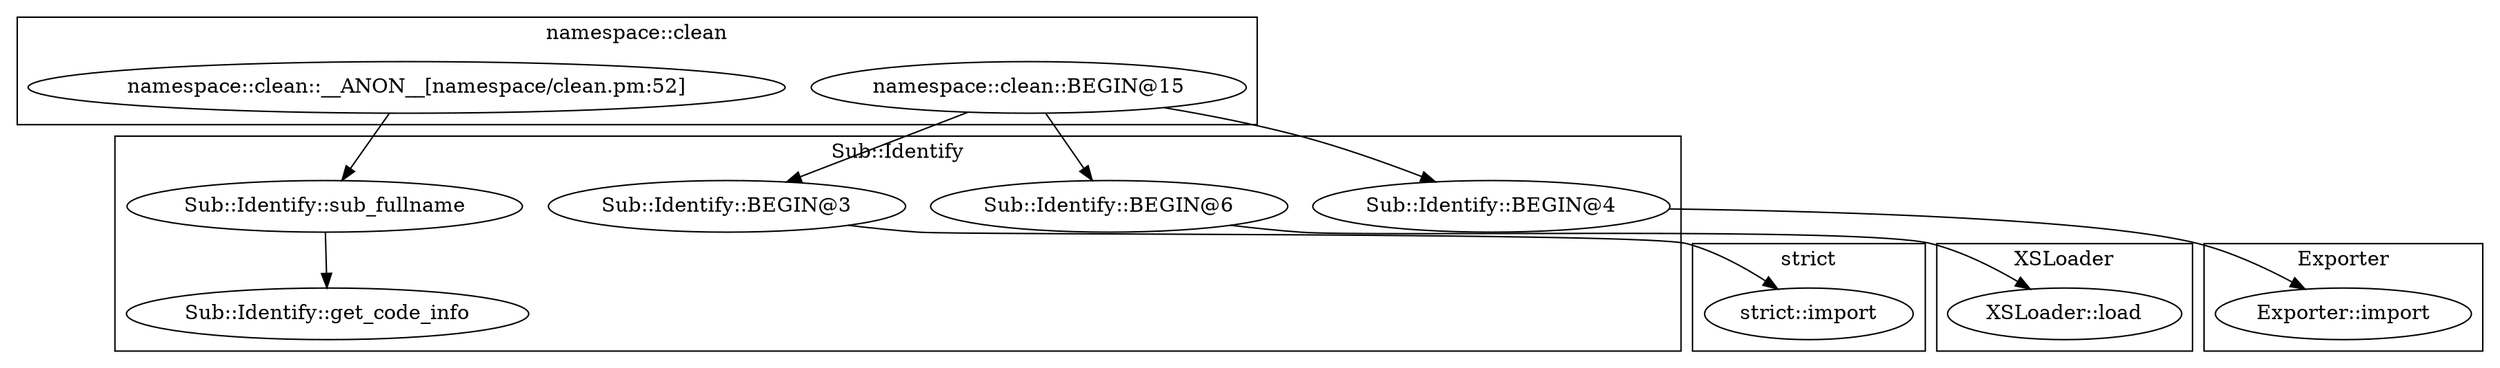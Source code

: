 digraph {
graph [overlap=false]
subgraph cluster_Sub_Identify {
	label="Sub::Identify";
	"Sub::Identify::BEGIN@3";
	"Sub::Identify::get_code_info";
	"Sub::Identify::sub_fullname";
	"Sub::Identify::BEGIN@6";
	"Sub::Identify::BEGIN@4";
}
subgraph cluster_strict {
	label="strict";
	"strict::import";
}
subgraph cluster_XSLoader {
	label="XSLoader";
	"XSLoader::load";
}
subgraph cluster_Exporter {
	label="Exporter";
	"Exporter::import";
}
subgraph cluster_namespace_clean {
	label="namespace::clean";
	"namespace::clean::__ANON__[namespace/clean.pm:52]";
	"namespace::clean::BEGIN@15";
}
"namespace::clean::__ANON__[namespace/clean.pm:52]" -> "Sub::Identify::sub_fullname";
"Sub::Identify::BEGIN@4" -> "Exporter::import";
"namespace::clean::BEGIN@15" -> "Sub::Identify::BEGIN@6";
"Sub::Identify::sub_fullname" -> "Sub::Identify::get_code_info";
"namespace::clean::BEGIN@15" -> "Sub::Identify::BEGIN@3";
"Sub::Identify::BEGIN@6" -> "XSLoader::load";
"Sub::Identify::BEGIN@3" -> "strict::import";
"namespace::clean::BEGIN@15" -> "Sub::Identify::BEGIN@4";
}
